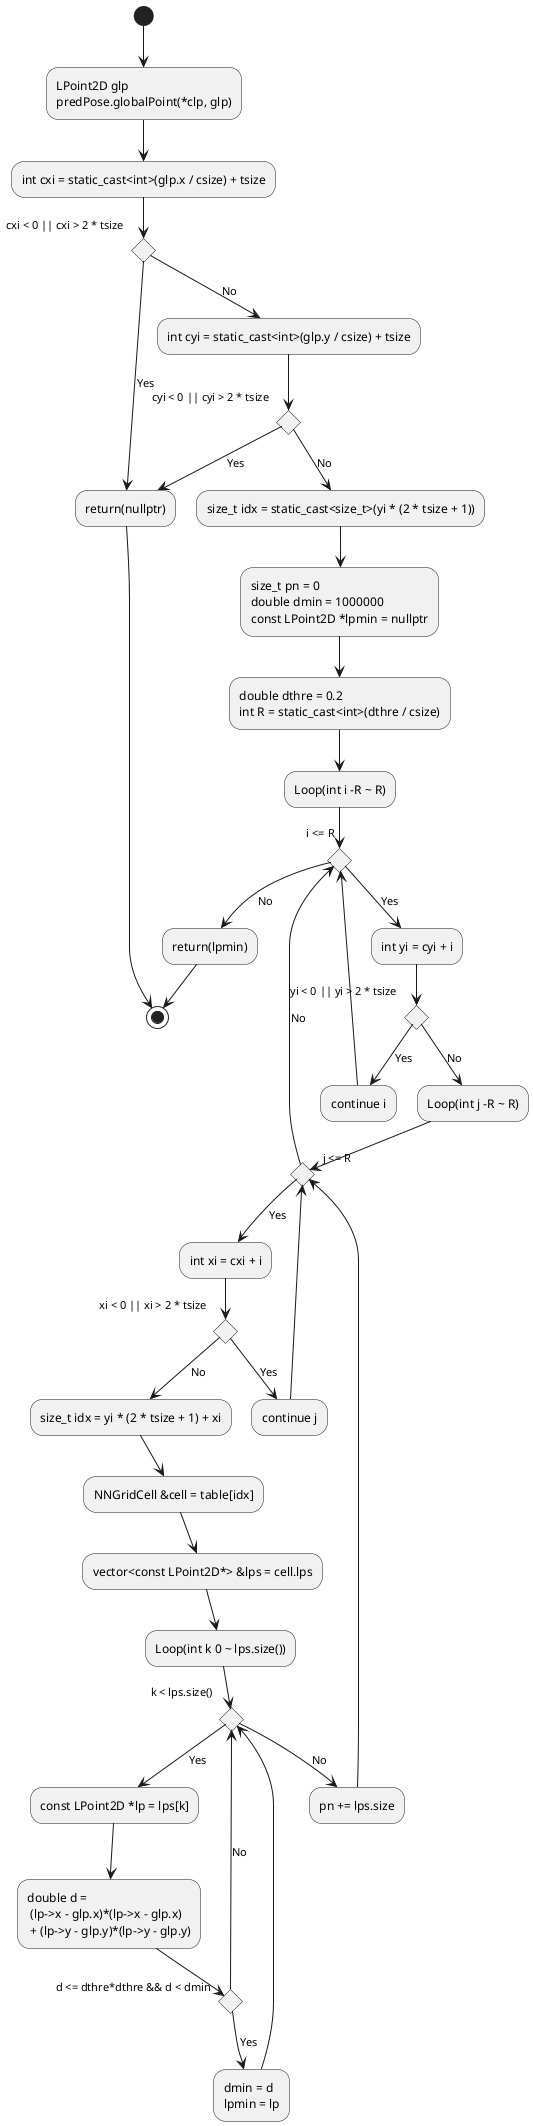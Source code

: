 @startuml

/'
    to find closest point against scan point clp from grid table
    clp is transformed based on predPose
    input1: const LPoint2D *clp
    input2: const Pose2D &predPose
'/

(*) --> "LPoint2D glp\npredPose.globalPoint(*clp, glp)"
--> "int cxi = static_cast<int>(glp.x / csize) + tsize"
--> if "cxi < 0 || cxi > 2 * tsize"
    --> [Yes] "return(nullptr)"
    else
    --> [No] "int cyi = static_cast<int>(glp.y / csize) + tsize"
    endif
--> if "cyi < 0 || cyi > 2 * tsize"
    --> [Yes] "return(nullptr)"
    else
    --> [No] "size_t idx = static_cast<size_t>(yi * (2 * tsize + 1))"
    endif
--> "size_t pn = 0\ndouble dmin = 1000000\nconst LPoint2D *lpmin = nullptr"
--> "double dthre = 0.2\nint R = static_cast<int>(dthre / csize)"

--> "Loop(int i -R ~ R)"
--> if "i <= R" as judge_i then
        --> [Yes] "int yi = cyi + i"
        --> if "yi < 0 || yi > 2 * tsize" as judge_yi then
                --> [Yes] "continue i"
                --> judge_i
            else
                --> [No] "Loop(int j -R ~ R)"
                --> if "j <= R" as judge_j then
                    --> [Yes] "int xi = cxi + i"
                    --> if "xi < 0 || xi > 2 * tsize" as judge_xi then
                            --> [Yes] "continue j"
                            --> judge_j
                        else
                            --> [No] "size_t idx = yi * (2 * tsize + 1) + xi"
                            --> "NNGridCell &cell = table[idx]"
                            --> "vector<const LPoint2D*> &lps = cell.lps"
                            --> "Loop(int k 0 ~ lps.size())"
                            --> if "k < lps.size()" as judge_k then
                                    --> [Yes] "const LPoint2D *lp = lps[k]"
                                    --> "double d = \n (lp->x - glp.x)*(lp->x - glp.x) \n + (lp->y - glp.y)*(lp->y - glp.y)"
                                    --> if "d <= dthre*dthre && d < dmin"
                                            --> [Yes] "dmin = d\nlpmin = lp"
                                            --> judge_k
                                        else
                                            --> [No] judge_k
                                        endif
                                else
                                    --> [No] "pn += lps.size"
                                    --> judge_j
                                endif
                        endif
                    else
                        --> [No] judge_i
                    endif
            endif
    else
        --> [No] "return(lpmin)"
    endif
"return(nullptr)" --> (*)
"return(lpmin)" --> (*)

@enduml